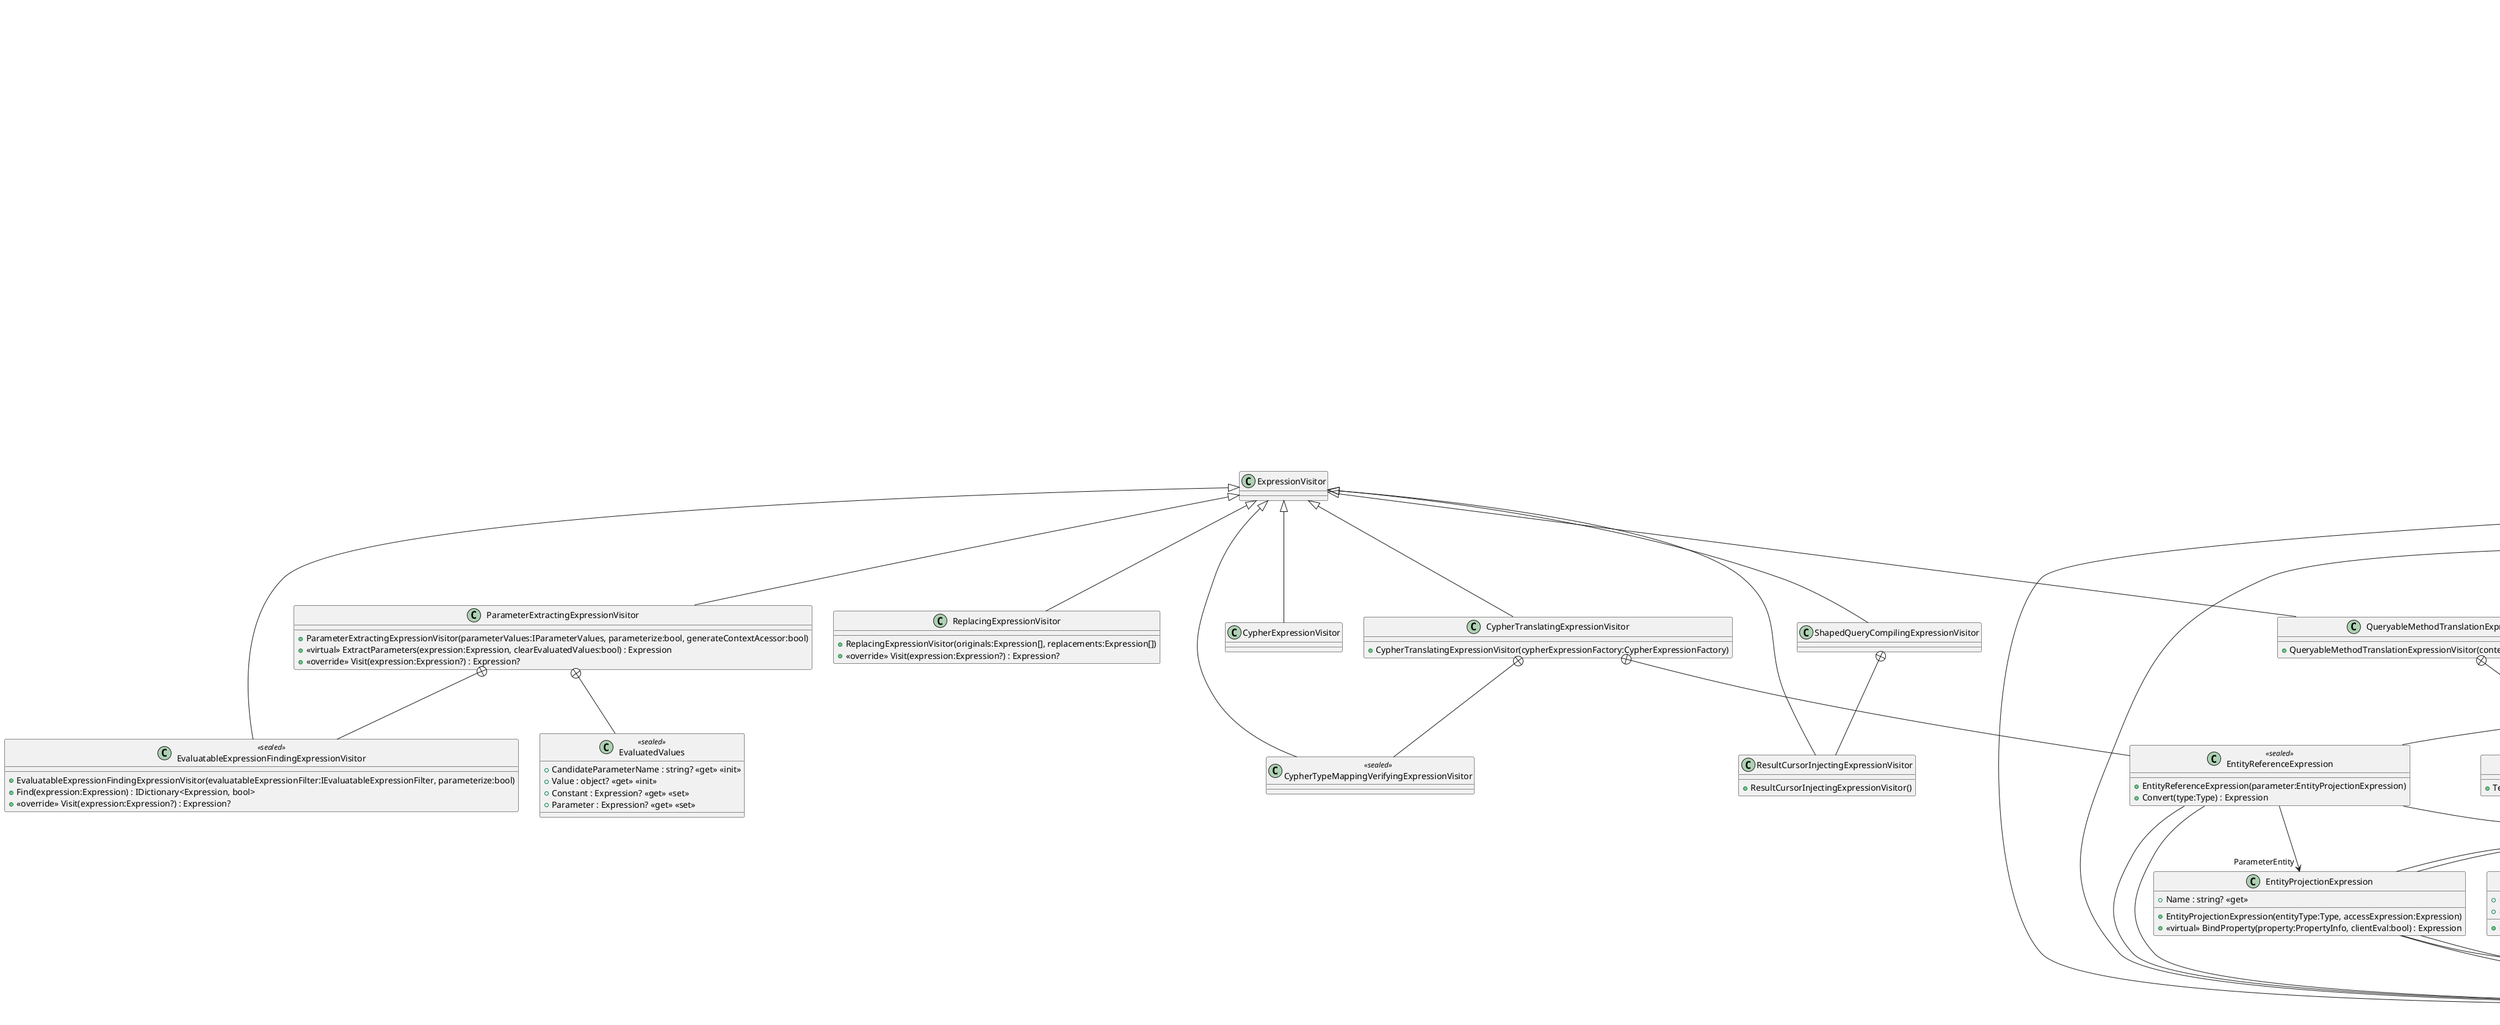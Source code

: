 @startuml
interface ISession {
    SaveAsync(entity:TEntity) : Task
    Set() : DbSet<TEntity>
    GetDatabaseSession() : IAsyncSession
}
IDisposable <|-- ISession
ISession --> "Metadata" MetaData
class "DbSet`1"<TEntity> {
    + DbSet(session:ISession)
    + <<virtual>> FindAsync(keyValues:object?[]?) : Task<TEntity?>
    + GetEnumerator() : IEnumerator<TEntity>
    GetEnumerator() : IEnumerator<TEntity>
    GetEnumerator() : IEnumerator
    GetAsyncEnumerator(cancellationToken:CancellationToken) : IAsyncEnumerator<TEntity>
}
class "IQueryable`1"<T> {
}
class "IAsyncEnumerable`1"<T> {
}
"IQueryable`1" "<TEntity>" <|-- "DbSet`1"
"IAsyncEnumerable`1" "<TEntity>" <|-- "DbSet`1"
"DbSet`1" --> "ElementType" Type
"DbSet`1" --> "Expression" Expression
"DbSet`1" --> "Provider" IQueryProvider
"DbSet`1" --> "Expression" Expression
class SessionFactory {
    + SessionFactory(connectionString:string, token:IAuthToken, assemblies:Assembly[])
    + CreateSession() : ISession
}
class DirectedRelationship {
    + Type : string <<get>>
    + DirectedRelationship(type:string, direction:RelationshipAttribute.DirectionEnum)
}
interface IEntityMapper {
    Map(entity:object, depth:int) : ICompilerContext
    CompilerContext() : ICompilerContext
}
class MappingContext {
    + MappingContext(metaData:MetaData)
    + NativeId(entity:object) : long
    + HasChanges(entity:object) : bool
    + OptionalNativeId(entity:object) : long?
}
class IndentityMap {
}
class EntityGraphMapper {
    + EntityGraphMapper(metadata:MetaData, mappingContext:MappingContext)
    + Map(entity:object, depth:int) : ICompilerContext
    + CompilerContext() : ICompilerContext
}
class RelationshipNodes {
    + RelationshipNodes(source:object, target:object, startNodeType:Type, endNodeType:Type)
}
IEntityMapper <|-- EntityGraphMapper
EntityGraphMapper +-- RelationshipNodes
class MappedRelationship {
    + MappedRelationship(sourceId:long, type:string, targetId:long, relationshipId:long?, sourceType:Type, targetType:Type)
}
class RowModelReponse {
    + RowModelReponse(v:object)
    + Next() : IRowModel
}
class "IResponse`1"<T> {
}
"IResponse`1" "<IRowModel>" <|-- RowModelReponse
interface "IResponse`1"<T> {
    Next() : T
}
class UpdateCypherGenerator {
    + CreateCreateOperation(entity:TEntity, depth:int) : string
    + CreateDeleteOperation(entity:TEntity, depth:int) : string
    + CreateSetOperation(entity:TEntity, depth:int) : string
}
IUpdateCypherGenerator <|-- UpdateCypherGenerator
interface IUpdateCypherGenerator {
    CreateCreateOperation(entity:TEntity, depth:int) : string
    CreateSetOperation(entity:TEntity, depth:int) : string
    CreateDeleteOperation(entity:TEntity, depth:int) : string
}
class ReplacingExpressionVisitor {
    + ReplacingExpressionVisitor(originals:Expression[], replacements:Expression[])
    + <<override>> Visit(expression:Expression?) : Expression?
}
ExpressionVisitor <|-- ReplacingExpressionVisitor
class KeyAccessExpression {
    + KeyAccessExpression(property:PropertyInfo, accessExpression:Expression)
    + Name : string <<get>>
    + <<override>> ToString() : string
}
CypherExpression <|-- KeyAccessExpression
IAccessExpression <|-- KeyAccessExpression
KeyAccessExpression --> "Property" PropertyInfo
KeyAccessExpression --> "AccessExpression" Expression
class QueryRootExpression {
    + <<virtual>> QueryProvider : IAsyncQueryProvider? <<get>>
    + <<override>> CanReduce : bool <<get>>
    + QueryRootExpression(asyncQueryProvider:IAsyncQueryProvider, entityType:Type)
}
Expression <|-- QueryRootExpression
QueryRootExpression --> "Type" Type
QueryRootExpression --> "NodeType" ExpressionType
QueryRootExpression --> "EntityType" Type
class ShapedQueryCompilingExpressionVisitor {
}
class ResultCursorInjectingExpressionVisitor {
    + ResultCursorInjectingExpressionVisitor()
}
ExpressionVisitor <|-- ShapedQueryCompilingExpressionVisitor
ShapedQueryCompilingExpressionVisitor +-- ResultCursorInjectingExpressionVisitor
ExpressionVisitor <|-- ResultCursorInjectingExpressionVisitor
class EntityShaperExpression {
    + EntityShaperExpression(entityType:Type, valueBufferExpression:Expression, nullable:bool)
    + IsNullable : bool <<get>>
}
Expression <|-- EntityShaperExpression
EntityShaperExpression --> "Type" Type
EntityShaperExpression --> "ValueBufferExpression" Expression
EntityShaperExpression --> "NodeType" ExpressionType
class CypherExpressionFactory {
}
class CypherConstantExpression {
    + <<virtual>> Value : object? <<get>>
}
CypherExpression <|-- CypherConstantExpression
class ProjectionMember {
    + ProjectionMember()
    + <<override>> Equals(obj:object?) : bool
    + <<override>> ToString() : string
}
class EntityProjectionExpression {
    + EntityProjectionExpression(entityType:Type, accessExpression:Expression)
    + Name : string? <<get>>
    + <<virtual>> BindProperty(property:PropertyInfo, clientEval:bool) : Expression
}
Expression <|-- EntityProjectionExpression
EntityProjectionExpression --> "EntityType" Type
EntityProjectionExpression --> "AccessExpression" Expression
EntityProjectionExpression --> "NodeType" ExpressionType
EntityProjectionExpression --> "Type" Type
interface IAsyncQueryProvider {
    ExecuteAsync(expression:Expression) : TResult
}
IQueryProvider <|-- IAsyncQueryProvider
class ReturnExpression {
    + Alias : string <<get>>
    + ReturnExpression(entityType:Type, rootAlias:string)
    + <<override>> ToString() : string
}
Expression <|-- ReturnExpression
ReturnExpression --> "Type" Type
ReturnExpression --> "NodeType" ExpressionType
class QueryableMethods <<static>> {
    {static} QueryableMethods()
}
QueryableMethods --> "FirstOrDefaultWithPredicate" MethodInfo
class CypherParameterExpression {
    + Name : string <<get>>
    + CypherParameterExpression(parameterExpression:ParameterExpression, typeMapping:CypherTypeMapping?)
}
CypherExpression <|-- CypherParameterExpression
enum ResultCardinality {
    Enumerable,
    Single,
    SingleOrDefault,
}
class ExpressionEqualityComparer <<sealed>> {
    + GetHashCode(obj:Expression) : int
    + Equals(x:Expression?, y:Expression?) : bool
}
class "IEqualityComparer`1"<T> {
}
class ExpressionComparer <<struct>> {
    + Compare(left:Expression?, right:Expression?) : bool
}
"IEqualityComparer`1" "<Expression?>" <|-- ExpressionEqualityComparer
ExpressionEqualityComparer o-> "Instance" ExpressionEqualityComparer
ExpressionEqualityComparer +-- ExpressionComparer
interface IAccessExpression {
    Name : string <<get>>
}
class EntityQueryProvider {
    + EntityQueryProvider(session:ISession)
    + CreateQuery(expression:Expression) : IQueryable
    + CreateQuery(expression:Expression) : IQueryable<TElement>
    + Execute(expression:Expression) : object?
    + Execute(expression:Expression) : TResult
    + ExecuteAsync(expression:Expression) : TResult
}
IAsyncQueryProvider <|-- EntityQueryProvider
class CypherUnaryExpression {
    + CypherUnaryExpression(operatorType:ExpressionType, operand:CypherExpression, type:Type)
}
CypherExpression <|-- CypherUnaryExpression
CypherUnaryExpression --> "OperatorType" ExpressionType
CypherUnaryExpression --> "Operand" CypherExpression
class QueryableMethodTranslationExpressionVisitor {
    + QueryableMethodTranslationExpressionVisitor(context:QueryCompilationContext)
}
class TestExpression {
    + TestExpression(queryExpression:MatchExpression, expression:Expression)
}
ExpressionVisitor <|-- QueryableMethodTranslationExpressionVisitor
QueryableMethodTranslationExpressionVisitor +-- TestExpression
Expression <|-- TestExpression
class MatchExpression {
    + Limit : CypherExpression? <<get>>
    + Predicate : CypherExpression? <<get>>
}
Expression <|-- MatchExpression
MatchExpression --> "Type" Type
MatchExpression --> "NodeType" ExpressionType
MatchExpression --> "EntityType" Type
MatchExpression --> "ReturnExpression" ReturnExpression
class ShapedQueryExpression {
    + ShapedQueryExpression(queryExpression:Expression, shaperExpression:Expression)
}
Expression <|-- ShapedQueryExpression
ShapedQueryExpression --> "QueryExpression" Expression
ShapedQueryExpression --> "ShaperExpression" Expression
ShapedQueryExpression --> "ResultCardinality" ResultCardinality
ShapedQueryExpression --> "Type" Type
ShapedQueryExpression --> "NodeType" ExpressionType
class ProjectionBindingExpression {
    + ProjectionBindingExpression(queryExpression:Expression, projectionMember:ProjectionMember, type:Type)
}
Expression <|-- ProjectionBindingExpression
ProjectionBindingExpression --> "QueryExpression" Expression
ProjectionBindingExpression --> "ProjectionMember" ProjectionMember
ProjectionBindingExpression --> "Type" Type
ProjectionBindingExpression --> "NodeType" ExpressionType
class CypherTranslatingExpressionVisitor {
    + CypherTranslatingExpressionVisitor(cypherExpressionFactory:CypherExpressionFactory)
}
class EntityReferenceExpression <<sealed>> {
    + EntityReferenceExpression(parameter:EntityProjectionExpression)
    + Convert(type:Type) : Expression
}
class CypherTypeMappingVerifyingExpressionVisitor <<sealed>> {
}
ExpressionVisitor <|-- CypherTranslatingExpressionVisitor
CypherTranslatingExpressionVisitor +-- EntityReferenceExpression
Expression <|-- EntityReferenceExpression
EntityReferenceExpression --> "ParameterEntity" EntityProjectionExpression
EntityReferenceExpression --> "EntityType" Type
EntityReferenceExpression --> "Type" Type
EntityReferenceExpression --> "NodeType" ExpressionType
CypherTranslatingExpressionVisitor +-- CypherTypeMappingVerifyingExpressionVisitor
ExpressionVisitor <|-- CypherTypeMappingVerifyingExpressionVisitor
class NotParameterizedAttribute <<sealed>> {
}
Attribute <|-- NotParameterizedAttribute
class CypherExpressionVisitor {
}
ExpressionVisitor <|-- CypherExpressionVisitor
class QueryCompiler {
    + QueryCompiler(session:ISession)
    + <<virtual>> ExecuteAsync(query:Expression) : TResult
}
class CypherBinaryExpression {
    + CypherBinaryExpression(operatorType:ExpressionType, left:CypherExpression, right:CypherExpression, type:Type)
}
CypherExpression <|-- CypherBinaryExpression
CypherBinaryExpression --> "OperatorType" ExpressionType
CypherBinaryExpression --> "Left" CypherExpression
CypherBinaryExpression --> "Right" CypherExpression
class QueryCompilationContext {
    + <<const>> QueryParameterPrefix : string = "__"
    + IsAsync : bool <<get>>
    + QueryCompilationContext(metadata:MetaData, isAsync:bool)
    + <<virtual>> CreateQueryExecutor(query:Expression) : Func<QueryContext, TResult>
}
class NotTranslatedExpressionType <<sealed>> {
}
QueryCompilationContext o-> "QueryContextParameter" ParameterExpression
QueryCompilationContext o-> "NotTranslatedExpression" Expression
QueryCompilationContext +-- NotTranslatedExpressionType
Expression <|-- NotTranslatedExpressionType
NotTranslatedExpressionType --> "Type" Type
NotTranslatedExpressionType --> "NodeType" ExpressionType
class ValueBuffer <<struct>> {
    + ValueBuffer(values:object?[])
    + Count : int <<get>>
    + IsEmpty : bool <<get>>
    + <<override>> Equals(obj:object?) : bool
    + Equals(other:ValueBuffer) : bool
    + <<override>> GetHashCode() : int
}
class "IEquatable`1"<T> {
}
"IEquatable`1" "<ValueBuffer>" <|-- ValueBuffer
ValueBuffer o-> "Empty" ValueBuffer
class MaterializationContext <<struct>> {
    + MaterializationContext(valueBuffer:ValueBuffer, context:ISession)
}
MaterializationContext o-> "GetValueBufferMethod" MethodInfo
MaterializationContext --> "ValueBuffer" ValueBuffer
MaterializationContext --> "Context" ISession
class EnumerableMethods <<static>> {
    {static} EnumerableMethods()
}
EnumerableMethods --> "SingleWithoutPredicate" MethodInfo
EnumerableMethods --> "SingleOrDefaultWithoutPredicate" MethodInfo
class EntityUtils {
    {static} _id : long = 0
}
class MappingException {
    + MappingException(message:string)
}
Exception <|-- MappingException
class MissingStartNodeAttributeException {
    + MissingStartNodeAttributeException()
    + MissingStartNodeAttributeException(message:string?)
    + MissingStartNodeAttributeException(message:string?, innerException:Exception?)
}
Exception <|-- MissingStartNodeAttributeException
class MissingEndNodeAttributeException {
    + MissingEndNodeAttributeException()
    + MissingEndNodeAttributeException(message:string?)
    + MissingEndNodeAttributeException(message:string?, innerException:Exception?)
}
Exception <|-- MissingEndNodeAttributeException
class OGMIQueryableExtensions <<static>> {
    + {static} FirstOrDefaultAsync(query:IQueryable<TSource>, predicate:Expression<Func<TSource, bool>>) : Task<TSource?>
}
class QueryStatement {
    + Statement : string <<get>>
    + QueryStatement(statement:string, parameters:Dictionary<string, object?>)
}
class "Dictionary`2"<T1,T2> {
}
IStatement <|-- QueryStatement
QueryStatement --> "Parameters<string,object?>" "Dictionary`2"
class RowStatementFactory {
    + CreateStatement(statement:string, parameters:Dictionary<string, object?>) : IStatement
}
IStatementFactory <|-- RowStatementFactory
class Request {
    + Execute(request:DefaulterRequest) : IResponse<IRowModel>
}
IRequest <|-- Request
interface IRequest {
    Execute(request:DefaulterRequest) : IResponse<IRowModel>
}
class DefaulterRequest {
    + DefaulterRequest()
    + DefaulterRequest(statements:IEnumerable<IStatement>)
}
class "IEnumerable`1"<T> {
}
DefaulterRequest --> "Statements<IStatement>" "IEnumerable`1"
class RequestExecutor {
    + RequestExecutor(session:Session)
}
interface IStatementFactory {
    CreateStatement(statement:string, parameters:Dictionary<string, object>) : IStatement
}
class RowDataStatement {
    + Statement : string <<get>>
    + RowDataStatement(statement:string, parameters:Dictionary<string, object?>)
}
class "Dictionary`2"<T1,T2> {
}
IStatement <|-- RowDataStatement
RowDataStatement --> "Parameters<string,object?>" "Dictionary`2"
interface IStatement {
    Statement : string <<get>>
}
class "Dictionary`2"<T1,T2> {
}
IStatement --> "Parameters<string,object?>" "Dictionary`2"
class RelationshipEntityAttribute {
    + Type : string <<get>>
    + RelationshipEntityAttribute(type:string)
}
Attribute <|-- RelationshipEntityAttribute
class StartNodeAttribute {
}
Attribute <|-- StartNodeAttribute
class EndNodeAttribute {
}
Attribute <|-- EndNodeAttribute
class RelationshipAttribute {
    + Type : string <<get>>
    + RelationshipAttribute(type:string, direction:DirectionEnum)
}
enum DirectionEnum {
    Outgoing,
    Incoming,
    Undirected,
}
Attribute <|-- RelationshipAttribute
RelationshipAttribute --> "Direction" DirectionEnum
RelationshipAttribute +-- DirectionEnum
class NodeAttribute {
    + Label : string <<get>>
    + NodeAttribute(label:string)
}
Attribute <|-- NodeAttribute
class Session {
    + Session(metadata:MetaData, driver:IDriver)
    + Session(connectionString:string, assemblies:Assembly[])
    + SaveAsync(entity:TEntity) : Task
    + Set() : DbSet<TEntity>
    + GetDatabaseSession() : IAsyncSession
    + Dispose() : void
}
ISession <|-- Session
Session --> "Metadata" MetaData
class SessionSaveDelegate {
}
class MetaData {
    + MetaData(assemblies:Assembly[])
}
MetaData --> "Schema" ISchema
class MemberIdentity <<struct>> {
    + MemberIdentity(nameOrMember:object?)
    + Equals(other:MemberIdentity) : bool
    + MemberInfo : MemberInfo? <<get>>
    + Name : string? <<get>>
    + {static} Create(name:string?) : MemberIdentity
}
class "IEquatable`1"<T> {
}
"IEquatable`1" "<MemberIdentity>" <|-- MemberIdentity
MemberIdentity o-> "None" MemberIdentity
class DomainInfo {
    + DomainInfo(assemblies:Assembly[])
}
class "Dictionary`2"<T1,T2> {
}
DomainInfo --> "NodeClasses<string,Type>" "Dictionary`2"
DomainInfo --> "RelationshipClasses<string,Type>" "Dictionary`2"
class NodeModel {
    + Label : string <<get>>
    + NodeModel(id:long)
}
class "IEnumerable`1"<T> {
}
NodeModel --> "Labels<string>" "IEnumerable`1"
interface IRowModel {
    GetValues() : object[]
    Variables() : string[]
}
class CypherExpression {
    + CypherExpression(type:Type, typeMapping:CypherTypeMapping?)
    + TypeMapping : CypherTypeMapping? <<get>> <<internal set>>
}
Expression <|-- CypherExpression
CypherExpression --> "NodeType" ExpressionType
CypherExpression --> "Type" Type
class CypherTypeMapping {
}
interface IEvaluatableExpressionFilter {
    IsEvaluatableExpression(expression:Expression) : bool
}
class EvaluatableExpressionFilter {
    + IsEvaluatableExpression(expression:Expression) : bool
}
IEvaluatableExpressionFilter <|-- EvaluatableExpressionFilter
interface IParameterValues {
    AddParameter(name:string, value:object?) : void
}
class "IReadOnlyDictionary`2"<T1,T2> {
}
IParameterValues --> "ParameterValues<string,object?>" "IReadOnlyDictionary`2"
class EntityMaterializerSource {
}
class QueryContext {
    + AddParameter(name:string, value:object?) : void
    + QueryContext(context:ISession)
}
class "IReadOnlyDictionary`2"<T1,T2> {
}
IParameterValues <|-- QueryContext
QueryContext --> "ParameterValues<string,object?>" "IReadOnlyDictionary`2"
QueryContext --> "QueryIResultCursor" IResultCursor
QueryContext --> "Context" ISession
class "EntityQueryable`1"<TResult> {
    + ContainsListCollection : bool <<get>>
    + EntityQueryable(queryProvider:IAsyncQueryProvider, entityType:Type)
    + EntityQueryable(queryProvider:IAsyncQueryProvider, expression:Expression)
    + GetAsyncEnumerator(cancellationToken:CancellationToken) : IAsyncEnumerator<TResult>
    + GetEnumerator() : IEnumerator<TResult>
    + GetList() : IList
    GetEnumerator() : IEnumerator
}
class "IOrderedQueryable`1"<T> {
}
class "IAsyncEnumerable`1"<T> {
}
"IOrderedQueryable`1" "<TResult>" <|-- "EntityQueryable`1"
"IAsyncEnumerable`1" "<TResult>" <|-- "EntityQueryable`1"
IListSource <|-- "EntityQueryable`1"
"EntityQueryable`1" --> "ElementType" Type
"EntityQueryable`1" --> "Expression" Expression
"EntityQueryable`1" --> "Provider" IQueryProvider
class "QueryingEnumerable`1"<T> <<sealed>> {
    + QueryingEnumerable(queryContext:QueryContext, matchExpression:MatchExpression, shaper:Func<QueryContext, T>, contextType:Type)
    + GetAsyncEnumerator(cancellationToken:CancellationToken) : IAsyncEnumerator<T>
    + GetEnumerator() : IEnumerator<T>
    GetEnumerator() : IEnumerator
    + GenerateQuery() : IStatement
}
class "IAsyncEnumerable`1"<T> {
}
class "IEnumerable`1"<T> {
}
class Enumerator <<sealed>> {
    + Enumerator(queryingEnumerable:QueryingEnumerable<T>, cancellationToken:CancellationToken)
    Current : object <<get>>
    + MoveNextAsync() : ValueTask<bool>
    + Dispose() : void
    + Reset() : void
    + DisposeAsync() : ValueTask
    MoveNext() : bool
}
class "IEnumerator`1"<T> {
}
class "IAsyncEnumerator`1"<T> {
}
"IAsyncEnumerable`1" "<T>" <|-- "QueryingEnumerable`1"
"IEnumerable`1" "<T>" <|-- "QueryingEnumerable`1"
"QueryingEnumerable`1" +-- Enumerator
"IEnumerator`1" "<T>" <|-- Enumerator
"IAsyncEnumerator`1" "<T>" <|-- Enumerator
Enumerator --> "Current" T
interface IQueryCompiler {
}
class ParameterExtractingExpressionVisitor {
    + ParameterExtractingExpressionVisitor(parameterValues:IParameterValues, parameterize:bool, generateContextAcessor:bool)
    + <<virtual>> ExtractParameters(expression:Expression, clearEvaluatedValues:bool) : Expression
    + <<override>> Visit(expression:Expression?) : Expression?
}
class EvaluatableExpressionFindingExpressionVisitor <<sealed>> {
    + EvaluatableExpressionFindingExpressionVisitor(evaluatableExpressionFilter:IEvaluatableExpressionFilter, parameterize:bool)
    + Find(expression:Expression) : IDictionary<Expression, bool>
    + <<override>> Visit(expression:Expression?) : Expression?
}
class EvaluatedValues <<sealed>> {
    + CandidateParameterName : string? <<get>> <<init>>
    + Value : object? <<get>> <<init>>
    + Constant : Expression? <<get>> <<set>>
    + Parameter : Expression? <<get>> <<set>>
}
ExpressionVisitor <|-- ParameterExtractingExpressionVisitor
ParameterExtractingExpressionVisitor +-- EvaluatableExpressionFindingExpressionVisitor
ExpressionVisitor <|-- EvaluatableExpressionFindingExpressionVisitor
ParameterExtractingExpressionVisitor +-- EvaluatedValues
class MethodCallTranslator {
}
class NodeBuilder {
    + NodeBuilder(id:long)
    + AddLabels(labels:IEnumerable<string>) : NodeBuilder
    + AddProperty(name:string, value:object?) : void
}
NodeBuilder --> "Node" NodeModel
class CompilerContext {
    + CompilerContext(compiler:MultiStatementCypherCompiler)
    + VisitedNode(entity:object) : NodeBuilder?
    + Visited(entity:object, horizon:int) : bool
    + VisitedRelationshipEntity(id:long) : bool
    + RegisterNewObject(id:long, entity:object) : void
    + Register(entity:object) : void
    + Unregister(entity:object) : void
}
class NodeBuilderHorizonPair {
}
ICompilerContext <|-- CompilerContext
CompilerContext --> "Compiler" MultiStatementCypherCompiler
CompilerContext +-- NodeBuilderHorizonPair
class Edge {
}
interface ICompilerContext {
    Register(entity:object) : void
    RegisterNewObject(id:long, entity:object) : void
    Unregister(entity:object) : void
    Visited(entity:object, horizon:int) : bool
    VisitedNode(entity:object) : NodeBuilder?
    VisitedRelationshipEntity(id:long) : bool
}
ICompilerContext --> "Compiler" MultiStatementCypherCompiler
class RelationshipBuilder {
    + Singleton : bool <<get>> <<internal set>>
    + Reference : long <<get>> <<internal set>>
    + RelationshipEntity : bool <<get>> <<internal set>>
    + Type : string <<get>>
    + RelationshipBuilder(type:string, mapBothDirections:bool)
    + RelationshipBuilder(type:string, relId:long)
}
class MultiStatementCypherCompiler {
    + MultiStatementCypherCompiler()
    + UseStatementFactory(statementFactory:IStatementFactory) : void
    + CreateNode(id:long) : NodeBuilder
    + ExistingNode(id:long) : NodeBuilder
}
MultiStatementCypherCompiler --> "Context" CompilerContext
class ExpressionExtensions <<static>> {
    + {static} TryGetPropertyArguments(methodCallExpression:MethodCallExpression, entityExpression:Expression?, propertyName:string?) : bool
    + {static} Property(entity:object, propertyName:string) : TProperty
    + {static} IsNullConstantExpression(expression:Expression) : bool
    + {static} GetRequiredDeclaredMethod(type:Type, name:string) : MethodInfo
    + {static} CreateValueBufferReadValueExpression(valueBuffer:Expression, type:Type, index:int, property:PropertyInfo?) : Expression
}
ExpressionExtensions o-> "ValueBufferTryReadValueMethod" MethodInfo
class IRecordExtension <<static>> {
    + {static} MapRecordToType(record:IRecord, alias:string) : TEntity
}
class MethodInfoExtensions <<static>> {
    + {static} IsPropertyMethod(methodInfo:MethodInfo?) : bool
    + {static} GetSimpleMemberName(member:MemberInfo) : string
}
interface ITransactionManager {
    CreateTransaction() : ITransaction
    CurrentTransaction() : ITransaction
    Commit(transaction:ITransaction) : void
    Rollback(transaction:ITransaction) : void
}
class TransactionManager {
    + Commit(transaction:ITransaction) : void
    + CreateTransaction() : ITransaction
    + CurrentTransaction() : ITransaction
    + Rollback(transaction:ITransaction) : void
}
ITransactionManager <|-- TransactionManager
interface ITransaction {
    Commit() : void
    Rollback() : void
    GetStatus() : Status
}
enum Status {
    OPEN,
    PENDING,
    ROLLEDBACK,
    COMMITTED,
    CLOSED,
    ROLEBACK_PENDING,
    COMMIT_PENDING,
}
ITransaction +-- Status
class ExpressionExtensions <<static>> {
}
class TypeExtensions <<static>> {
    + {static} GetSequenceType(type:Type) : Type
    + {static} TryGetSequenceType(type:Type) : Type?
    + {static} TryGetElementType(type:Type, interfaceOrBaseType:Type) : Type?
    + {static} GetGenericTypeImplementations(type:Type, interfaceOrBaseType:Type) : IEnumerable<Type>
    + {static} GetBaseTypes(type:Type) : IEnumerable<Type>
    + {static} IsNumeric(type:Type) : bool
    + {static} IsInteger(type:Type) : bool
}
class DictionaryExtensions <<static>> {
}
interface IRelationship {
    Type : string <<get>>
    Start() : INode
    Other(node:INode) : INode
}
IRelationship --> "Direction" DirectionEnum
interface INode {
    Label : string? <<get>>
    AddRelationship(type:string, relationship:IRelationship) : void
}
class "Dictionary`2"<T1,T2> {
}
INode --> "Relationships<string,IRelationship>" "Dictionary`2"
class SchemaBuilder {
    + SchemaBuilder(domainInfo:DomainInfo)
    + Build() : ISchema
}
class Relationship {
    + Type : string <<get>> <<init>>
    + Relationship(type:string, direction:RelationshipAttribute.DirectionEnum, start:INode, end:INode)
    + Other(node:INode) : INode
    + Start() : INode
}
IRelationship <|-- Relationship
Relationship --> "StartNode" INode
Relationship --> "EndNode" INode
class Node {
    + Label : string? <<get>> <<init>>
    + Node(label:string?)
    + AddRelationship(type:string, relationship:IRelationship) : void
}
class "Dictionary`2"<T1,T2> {
}
INode <|-- Node
Node --> "Relationships<string,IRelationship>" "Dictionary`2"
interface ISchema {
    FindNode(label:string) : INode
    FindRelationship(type:string) : IRelationship
}
class SchemaObj {
    + SchemaObj()
    + FindNode(label:string) : INode
    + FindRelationship(type:string) : IRelationship
}
ISchema <|-- SchemaObj
class NewNodeStatementBuilder {
    + NewNodeStatementBuilder(newNodes:List<NodeModel>, statementFactory:IStatementFactory)
    + Build() : IStatement
}
@enduml
